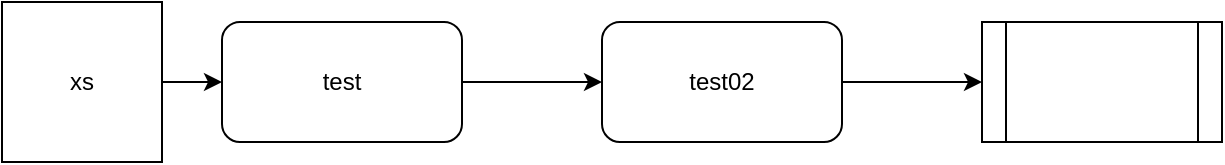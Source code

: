 <mxfile version="14.2.3" type="github">
  <diagram id="6M-rXjKtWn2M5U439fmK" name="第 1 页">
    <mxGraphModel dx="1102" dy="582" grid="1" gridSize="10" guides="1" tooltips="1" connect="1" arrows="1" fold="1" page="1" pageScale="1" pageWidth="827" pageHeight="1169" math="0" shadow="0">
      <root>
        <mxCell id="0" />
        <mxCell id="1" parent="0" />
        <mxCell id="50sPfNo8_9_vYa72ZFZZ-2" value="" style="edgeStyle=orthogonalEdgeStyle;rounded=0;orthogonalLoop=1;jettySize=auto;html=1;" edge="1" parent="1" source="qlhcU2Wvalo2mol9T5xW-1" target="50sPfNo8_9_vYa72ZFZZ-1">
          <mxGeometry relative="1" as="geometry" />
        </mxCell>
        <mxCell id="qlhcU2Wvalo2mol9T5xW-1" value="xs" style="whiteSpace=wrap;html=1;aspect=fixed;" parent="1" vertex="1">
          <mxGeometry x="120" y="110" width="80" height="80" as="geometry" />
        </mxCell>
        <mxCell id="50sPfNo8_9_vYa72ZFZZ-4" value="" style="edgeStyle=orthogonalEdgeStyle;rounded=0;orthogonalLoop=1;jettySize=auto;html=1;" edge="1" parent="1" source="50sPfNo8_9_vYa72ZFZZ-1" target="50sPfNo8_9_vYa72ZFZZ-3">
          <mxGeometry relative="1" as="geometry" />
        </mxCell>
        <mxCell id="50sPfNo8_9_vYa72ZFZZ-1" value="test" style="rounded=1;whiteSpace=wrap;html=1;" vertex="1" parent="1">
          <mxGeometry x="230" y="120" width="120" height="60" as="geometry" />
        </mxCell>
        <mxCell id="50sPfNo8_9_vYa72ZFZZ-6" value="" style="edgeStyle=orthogonalEdgeStyle;rounded=0;orthogonalLoop=1;jettySize=auto;html=1;" edge="1" parent="1" source="50sPfNo8_9_vYa72ZFZZ-3" target="50sPfNo8_9_vYa72ZFZZ-5">
          <mxGeometry relative="1" as="geometry" />
        </mxCell>
        <mxCell id="50sPfNo8_9_vYa72ZFZZ-3" value="test02" style="rounded=1;whiteSpace=wrap;html=1;" vertex="1" parent="1">
          <mxGeometry x="420" y="120" width="120" height="60" as="geometry" />
        </mxCell>
        <mxCell id="50sPfNo8_9_vYa72ZFZZ-5" value="" style="shape=process;whiteSpace=wrap;html=1;backgroundOutline=1;" vertex="1" parent="1">
          <mxGeometry x="610" y="120" width="120" height="60" as="geometry" />
        </mxCell>
      </root>
    </mxGraphModel>
  </diagram>
</mxfile>
